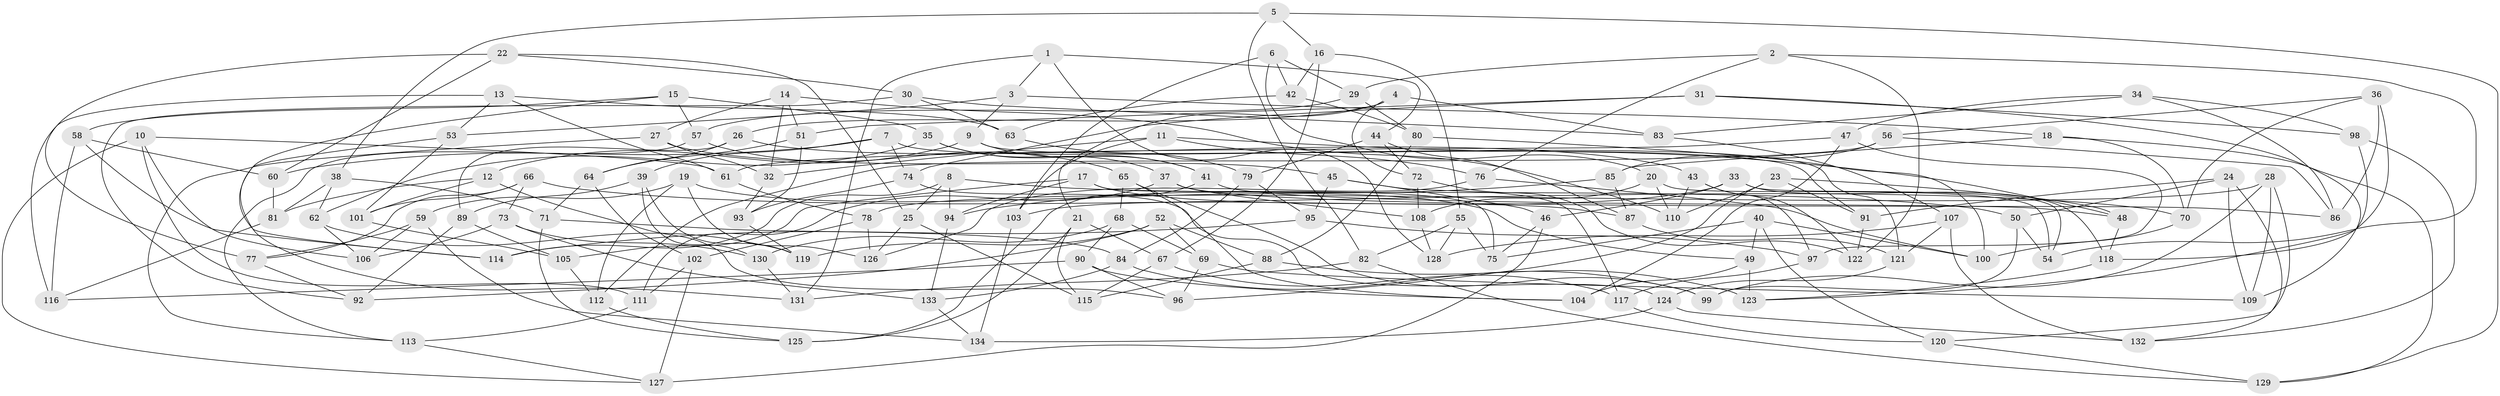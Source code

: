// Generated by graph-tools (version 1.1) at 2025/50/03/09/25 03:50:48]
// undirected, 134 vertices, 268 edges
graph export_dot {
graph [start="1"]
  node [color=gray90,style=filled];
  1;
  2;
  3;
  4;
  5;
  6;
  7;
  8;
  9;
  10;
  11;
  12;
  13;
  14;
  15;
  16;
  17;
  18;
  19;
  20;
  21;
  22;
  23;
  24;
  25;
  26;
  27;
  28;
  29;
  30;
  31;
  32;
  33;
  34;
  35;
  36;
  37;
  38;
  39;
  40;
  41;
  42;
  43;
  44;
  45;
  46;
  47;
  48;
  49;
  50;
  51;
  52;
  53;
  54;
  55;
  56;
  57;
  58;
  59;
  60;
  61;
  62;
  63;
  64;
  65;
  66;
  67;
  68;
  69;
  70;
  71;
  72;
  73;
  74;
  75;
  76;
  77;
  78;
  79;
  80;
  81;
  82;
  83;
  84;
  85;
  86;
  87;
  88;
  89;
  90;
  91;
  92;
  93;
  94;
  95;
  96;
  97;
  98;
  99;
  100;
  101;
  102;
  103;
  104;
  105;
  106;
  107;
  108;
  109;
  110;
  111;
  112;
  113;
  114;
  115;
  116;
  117;
  118;
  119;
  120;
  121;
  122;
  123;
  124;
  125;
  126;
  127;
  128;
  129;
  130;
  131;
  132;
  133;
  134;
  1 -- 128;
  1 -- 44;
  1 -- 3;
  1 -- 131;
  2 -- 54;
  2 -- 29;
  2 -- 76;
  2 -- 122;
  3 -- 18;
  3 -- 53;
  3 -- 9;
  4 -- 72;
  4 -- 83;
  4 -- 21;
  4 -- 26;
  5 -- 38;
  5 -- 129;
  5 -- 82;
  5 -- 16;
  6 -- 20;
  6 -- 29;
  6 -- 103;
  6 -- 42;
  7 -- 39;
  7 -- 91;
  7 -- 74;
  7 -- 60;
  8 -- 25;
  8 -- 94;
  8 -- 114;
  8 -- 50;
  9 -- 41;
  9 -- 121;
  9 -- 12;
  10 -- 106;
  10 -- 111;
  10 -- 127;
  10 -- 61;
  11 -- 103;
  11 -- 48;
  11 -- 76;
  11 -- 32;
  12 -- 81;
  12 -- 101;
  12 -- 96;
  13 -- 53;
  13 -- 61;
  13 -- 116;
  13 -- 63;
  14 -- 110;
  14 -- 27;
  14 -- 32;
  14 -- 51;
  15 -- 57;
  15 -- 114;
  15 -- 35;
  15 -- 58;
  16 -- 67;
  16 -- 42;
  16 -- 55;
  17 -- 105;
  17 -- 87;
  17 -- 94;
  17 -- 75;
  18 -- 70;
  18 -- 85;
  18 -- 129;
  19 -- 59;
  19 -- 49;
  19 -- 112;
  19 -- 126;
  20 -- 54;
  20 -- 108;
  20 -- 110;
  21 -- 125;
  21 -- 67;
  21 -- 115;
  22 -- 25;
  22 -- 30;
  22 -- 60;
  22 -- 77;
  23 -- 48;
  23 -- 96;
  23 -- 91;
  23 -- 110;
  24 -- 91;
  24 -- 132;
  24 -- 109;
  24 -- 50;
  25 -- 115;
  25 -- 126;
  26 -- 43;
  26 -- 64;
  26 -- 89;
  27 -- 45;
  27 -- 32;
  27 -- 113;
  28 -- 78;
  28 -- 109;
  28 -- 120;
  28 -- 99;
  29 -- 57;
  29 -- 80;
  30 -- 83;
  30 -- 92;
  30 -- 63;
  31 -- 98;
  31 -- 74;
  31 -- 109;
  31 -- 51;
  32 -- 93;
  33 -- 118;
  33 -- 103;
  33 -- 54;
  33 -- 46;
  34 -- 86;
  34 -- 98;
  34 -- 47;
  34 -- 83;
  35 -- 62;
  35 -- 37;
  35 -- 41;
  36 -- 56;
  36 -- 86;
  36 -- 70;
  36 -- 118;
  37 -- 86;
  37 -- 111;
  37 -- 108;
  38 -- 81;
  38 -- 62;
  38 -- 71;
  39 -- 130;
  39 -- 119;
  39 -- 89;
  40 -- 120;
  40 -- 75;
  40 -- 100;
  40 -- 49;
  41 -- 125;
  41 -- 48;
  42 -- 63;
  42 -- 80;
  43 -- 97;
  43 -- 122;
  43 -- 110;
  44 -- 72;
  44 -- 79;
  44 -- 87;
  45 -- 95;
  45 -- 117;
  45 -- 46;
  46 -- 127;
  46 -- 75;
  47 -- 97;
  47 -- 104;
  47 -- 61;
  48 -- 118;
  49 -- 104;
  49 -- 123;
  50 -- 99;
  50 -- 54;
  51 -- 93;
  51 -- 64;
  52 -- 119;
  52 -- 92;
  52 -- 88;
  52 -- 69;
  53 -- 131;
  53 -- 101;
  55 -- 75;
  55 -- 128;
  55 -- 82;
  56 -- 112;
  56 -- 85;
  56 -- 86;
  57 -- 113;
  57 -- 65;
  58 -- 116;
  58 -- 114;
  58 -- 60;
  59 -- 134;
  59 -- 106;
  59 -- 77;
  60 -- 81;
  61 -- 78;
  62 -- 119;
  62 -- 106;
  63 -- 79;
  64 -- 71;
  64 -- 102;
  65 -- 68;
  65 -- 104;
  65 -- 99;
  66 -- 70;
  66 -- 77;
  66 -- 73;
  66 -- 101;
  67 -- 117;
  67 -- 115;
  68 -- 90;
  68 -- 69;
  68 -- 130;
  69 -- 96;
  69 -- 109;
  70 -- 100;
  71 -- 84;
  71 -- 125;
  72 -- 122;
  72 -- 108;
  73 -- 130;
  73 -- 133;
  73 -- 106;
  74 -- 93;
  74 -- 124;
  76 -- 126;
  76 -- 100;
  77 -- 92;
  78 -- 126;
  78 -- 102;
  79 -- 95;
  79 -- 84;
  80 -- 100;
  80 -- 88;
  81 -- 116;
  82 -- 131;
  82 -- 129;
  83 -- 107;
  84 -- 133;
  84 -- 99;
  85 -- 87;
  85 -- 94;
  87 -- 121;
  88 -- 123;
  88 -- 115;
  89 -- 105;
  89 -- 92;
  90 -- 116;
  90 -- 104;
  90 -- 96;
  91 -- 122;
  93 -- 119;
  94 -- 133;
  95 -- 114;
  95 -- 97;
  97 -- 117;
  98 -- 132;
  98 -- 123;
  101 -- 105;
  102 -- 111;
  102 -- 127;
  103 -- 134;
  105 -- 112;
  107 -- 121;
  107 -- 132;
  107 -- 128;
  108 -- 128;
  111 -- 113;
  112 -- 125;
  113 -- 127;
  117 -- 120;
  118 -- 123;
  120 -- 129;
  121 -- 124;
  124 -- 134;
  124 -- 132;
  130 -- 131;
  133 -- 134;
}
